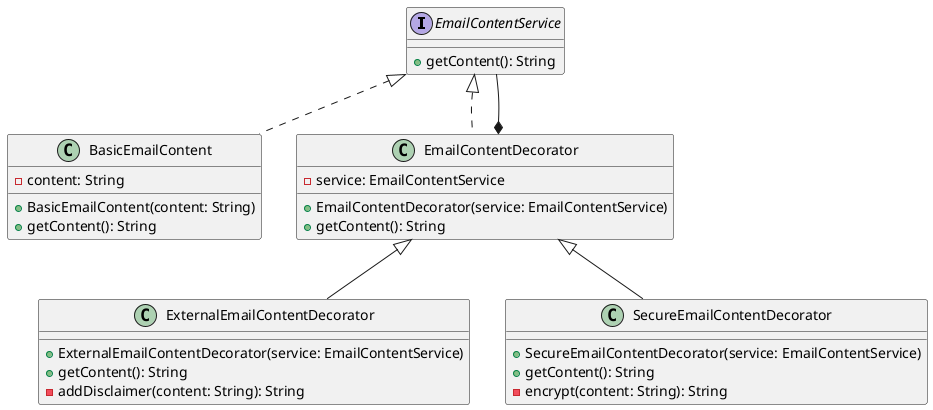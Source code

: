 @startuml
interface EmailContentService {
  +getContent(): String
}

class BasicEmailContent {
  -content: String

  +BasicEmailContent(content: String)
  +getContent(): String
}

class EmailContentDecorator {
  -service: EmailContentService

  +EmailContentDecorator(service: EmailContentService)
  +getContent(): String
}

class ExternalEmailContentDecorator {
  +ExternalEmailContentDecorator(service: EmailContentService)
  +getContent(): String
  -addDisclaimer(content: String): String
}

class SecureEmailContentDecorator {
  +SecureEmailContentDecorator(service: EmailContentService)
  +getContent(): String
  -encrypt(content: String): String
}

EmailContentService <|.. BasicEmailContent
EmailContentService <|.. EmailContentDecorator
EmailContentService --* EmailContentDecorator
EmailContentDecorator <|-- ExternalEmailContentDecorator
EmailContentDecorator <|-- SecureEmailContentDecorator
@enduml